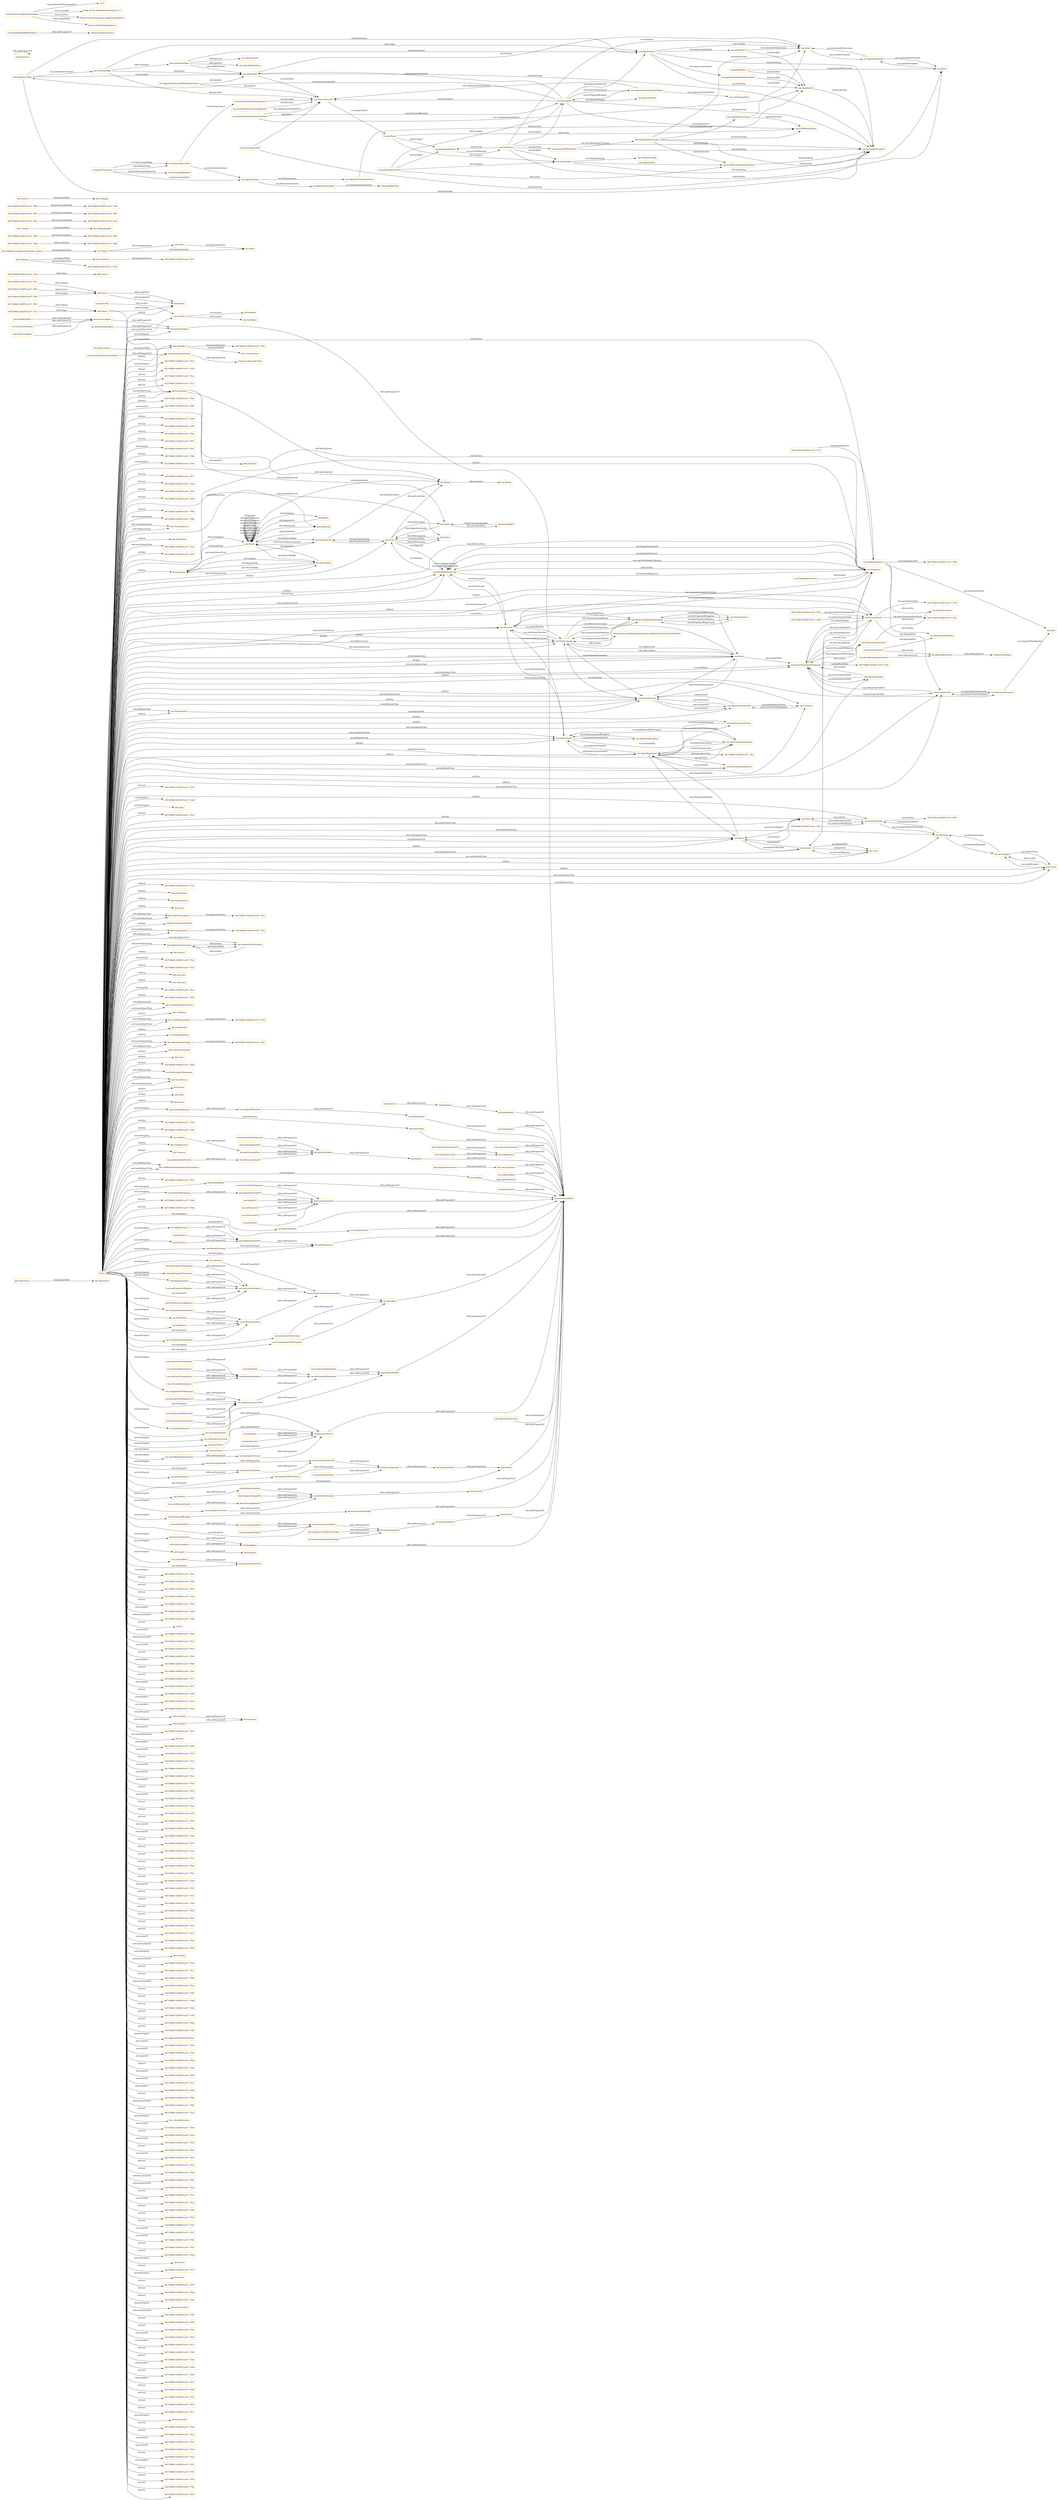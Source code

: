 digraph ar2dtool_diagram { 
rankdir=LR;
size="1501"
node [shape = rectangle, color="orange"]; "bhv:Dominance" "dul:Situation" "odrl:Action" "-4d7549b8:18c8951ec47:-7f80" "bhv:PersonalFocus" "bhv:Hedonism" "-4d7549b8:18c8951ec47:-7fa4" "bhv:Societal" "-4d7549b8:18c8951ec47:-7f47" "vae:NodeImportance" "bhv:Universalism" "-4d7549b8:18c8951ec47:-7f2f" "-4d7549b8:18c8951ec47:-7f42" "vae:Value" "bhv:Stimulation" "odrl:Policy" "bhv:Achievement" "bhv:Value" "dul:Norm" "-4d7549b8:18c8951ec47:-7f30" "-4d7549b8:18c8951ec47:-7fb5" "odrl:Operator" "-4d7549b8:18c8951ec47:-7fd8" "vae:VaeProperty" "bhv:SelfTrascendence" "vae:Outcome" "schema:ConceptualFrame" "vae:VaeEntity" "vae:MultiInputOutcome" "-4d7549b8:18c8951ec47:-7f24" "-4d7549b8:18c8951ec47:-7fcc" "bhv:Conservation" "-4d7549b8:18c8951ec47:-7fe1" "-4d7549b8:18c8951ec47:-7ff3" "vae:AlignmentStatement" "bhv:Dependability" "dul:SocialObject" "bhv:Caring" "odrl:Asset" "bhv:Nature" "-4d7549b8:18c8951ec47:-7fc9" "vae:Generalization" "-4d7549b8:18c8951ec47:-7fea" "vae:Context" "-4d7549b8:18c8951ec47:-7f1b" "vae:ActionOnState" "vae:VaeStatement" "vae:TaxonomyProperty" "bhv:Security" "-4d7549b8:18c8951ec47:-7fe7" "vae:ConceptNode" "dul:Object" "bhv:Tolerance" "vae:System" "http://dbpedia.org/resource/Value_(ethics)" "bhv:Humility" "-4d7549b8:18c8951ec47:-7fdb" "odrl:Party" "vae:Norm" "-4d7549b8:18c8951ec47:-7f3a" "-4d7549b8:18c8951ec47:-7f59" "bhv:GrowthAndAnxietyFree" "-4d7549b8:18c8951ec47:-7fbb" "vae:User" "vae:Sequence" "vae:AgentStatement" "vae:VaeConditionedEntity" "bhv:Tradition" "dul:Event" "dul:Agent" "-4d7549b8:18c8951ec47:-7fc3" "-4d7549b8:18c8951ec47:-7fd5" "vae:ValueTaxonomyStatement" "-4d7549b8:18c8951ec47:-7fc0" "-4d7549b8:18c8951ec47:-7ff9" "-4d7549b8:18c8951ec47:-7fe4" "vae:TaxonomyAlignment" "bhv:SelfEnhancement" "vae:Strategy" "vae:Agent" "bhv:Benevolence" "vae:FinalInputOutcome" "-4d7549b8:18c8951ec47:-7f5a" "-4d7549b8:18c8951ec47:-7fed" "vae:VaeSituation" "bhv:Conformity" "vae:Action" "-4d7549b8:18c8951ec47:-7f1c" "bhv:Resources" "dul:Collection" "vae:AwarenessStatement" "vae:ValueDefinition" "bhv:OpennessToChange" "-4d7549b8:18c8951ec47:-7fb8" "vae:ActingAgent" "odrl:LogicalConstraint" "vae:ValueConcept" "vae:PropertyNode" "vae:ValueProperty" "vae:ValueComparisonStatement" "-4d7549b8:18c8951ec47:-7fde" "vae:VaeStatementEntity" "vae:Criterion" "bhv:Thought" "dul:TimeInterval" "vae:State" "dul:Entity" "bhv:Face" "vae:VaeConditioningEntity" "vae:TaxonomyNode" "-4d7549b8:18c8951ec47:-7fbe" "vae:VaePropertyStatement" "bhv:SocialFocus" "-4d7549b8:18c8951ec47:-7fa1" "odrl:Constraint" "vae:OptimizedProperty" "dul:Theory" "-4d7549b8:18c8951ec47:-7fc6" "dul:Region" "dul:Description" "bhv:Action" "vcvf:Value" "odrl:Rule" "-4d7549b8:18c8951ec47:-7f4e" "bhv:Power" "-4d7549b8:18c8951ec47:-7fcf" "vae:ImportanceRelation" "-4d7549b8:18c8951ec47:-7ffc" "bhv:Personal" "-4d7549b8:18c8951ec47:-7fb2" "-4d7549b8:18c8951ec47:-7ff0" "-4d7549b8:18c8951ec47:-7fd2" "-4d7549b8:18c8951ec47:-7f39" "-4d7549b8:18c8951ec47:-7f4d" "vae:ArgumentStatement" "-4d7549b8:18c8951ec47:-7ff6" "bhv:SelfDirection" "bhv:Concern" "bhv:SelfProtectionAndAnxietyAvoidance" ; /*classes style*/
	"bhv:Action" -> "bhv:Thought" [ label = "owl:disjointWith" ];
	"vae:particularizesNode" -> "schema:subsumedUnder" [ label = "rdfs:subPropertyOf" ];
	"vae:hasConceptNode" -> "vae:hasTaxonomyNode" [ label = "rdfs:subPropertyOf" ];
	"vae:ConceptNode" -> "vae:PropertyNode" [ label = "owl:disjointWith" ];
	"vae:argumentAlign" -> "vae:criterionAlign" [ label = "vae:isBasedOnCriterion" ];
	"vae:argumentAlign" -> "vae:alignPremise" [ label = "vae:hasPremise" ];
	"vae:argumentAlign" -> "vae:alignClaim" [ label = "vae:hasClaim" ];
	"vae:argumentAlign" -> "vae:taxProblemContext" [ label = "dul:hasSetting" ];
	"vae:isTaxonomyNodeOf" -> "dul:isComponentOf" [ label = "rdfs:subPropertyOf" ];
	"vae:previousInputOutcome" -> "dul:directlyFollows" [ label = "rdfs:subPropertyOf" ];
	"vae:proposesStatement" -> "dul:conceptualizes" [ label = "rdfs:subPropertyOf" ];
	"vae:hasTaxonomyNode" -> "dul:hasComponent" [ label = "rdfs:subPropertyOf" ];
	"vae:giniPropertyNode" -> "vae:giniIndexProp" [ label = "vae:hasPropertyTaxonomy" ];
	"dul:isSatisfiedBy" -> "dul:associatedWith" [ label = "rdfs:subPropertyOf" ];
	"vae:nextInputOutcome" -> "dul:directlyPrecedes" [ label = "rdfs:subPropertyOf" ];
	"vae:abidesByValue" -> "dul:associatedWith" [ label = "rdfs:subPropertyOf" ];
	"vae:VaeSituation" -> "vae:VaeStatement" [ label = "owl:disjointWith" ];
	"vae:benvolenceNodeImportance" -> "vae:benevolenceTax" [ label = "dul:describes" ];
	"dul:conceptualizes" -> "dul:associatedWith" [ label = "rdfs:subPropertyOf" ];
	"vae:comparisonHasInferior" -> "vae:interpretationOn" [ label = "rdfs:subPropertyOf" ];
	"vae:hasTrace" -> "dul:isAgentInvolvedIn" [ label = "rdfs:subPropertyOf" ];
	"vae:shapesNorm" -> "dul:associatedWith" [ label = "rdfs:subPropertyOf" ];
	"vae:isInputOf" -> "dul:isConstituentOf" [ label = "rdfs:subPropertyOf" ];
	"dul:involvesAgent" -> "dul:hasParticipant" [ label = "rdfs:subPropertyOf" ];
	"dul:isObservableAt" -> "dul:hasRegion" [ label = "rdfs:subPropertyOf" ];
	"terms:license" -> "terms:license" [ label = "rdfs:subPropertyOf" ];
	"vae:multiInputOutcome2" -> "vae:actOfPayingTaxes" [ label = "vae:hasOutcome" ];
	"vae:multiInputOutcome2" -> "vae:state2" [ label = "vae:hasInput" ];
	"vae:satisfiesNorm" -> "dul:associatedWith" [ label = "rdfs:subPropertyOf" ];
	"bhv:SelfTrascendence" -> "-4d7549b8:18c8951ec47:-7f24" [ label = "owl:equivalentClass" ];
	"dul:isAgentInvolvedIn" -> "dul:isParticipantIn" [ label = "rdfs:subPropertyOf" ];
	"http://dbpedia.org/resource/Value_(ethics)" -> "vcvf:Value" [ label = "owl:equivalentClass" ];
	"vae:describesVaeStatementEntity" -> "dul:describes" [ label = "rdfs:subPropertyOf" ];
	"vae:hasPropertyTaxonomy" -> "vae:expressesProperty" [ label = "rdfs:subPropertyOf" ];
	"dul:Event" -> "dul:Object" [ label = "owl:disjointWith" ];
	"vae:isPremiseOf" -> "dul:isConstituentOf" [ label = "rdfs:subPropertyOf" ];
	"dul:isConstituentOf" -> "dul:associatedWith" [ label = "rdfs:subPropertyOf" ];
	"vae:interpretationOn" -> "vae:describesVaeStatementEntity" [ label = "rdfs:subPropertyOf" ];
	"vae:isTestedInStatement" -> "vae:hasInterpretation" [ label = "rdfs:subPropertyOf" ];
	"dul:Description" -> "dul:Situation" [ label = "owl:disjointWith" ];
	"vae:giniIndex0_3" -> "vae:state1" [ label = "vae:measuredOnOutcome" ];
	"vae:giniIndex0_3" -> "vae:equalityTax" [ label = "dul:describes" ];
	"vae:madeByAgent" -> "dul:involvesAgent" [ label = "rdfs:subPropertyOf" ];
	"dul:isPreconditionOf" -> "dul:directlyPrecedes" [ label = "rdfs:subPropertyOf" ];
	"vae:isOutcomeOf" -> "dul:isConstituentOf" [ label = "rdfs:subPropertyOf" ];
	"vae:isPresentInStatement" -> "dul:isDescribedBy" [ label = "rdfs:subPropertyOf" ];
	"vae:hasInput" -> "dul:hasConstituent" [ label = "rdfs:subPropertyOf" ];
	"bhv:Personal" -> "bhv:Societal" [ label = "owl:disjointWith" ];
	"bhv:Personal" -> "-4d7549b8:18c8951ec47:-7f3a" [ label = "owl:equivalentClass" ];
	"vae:hasUser" -> "vae:hasAgent" [ label = "rdfs:subPropertyOf" ];
	"vae:equalityTax" -> "vae:taxProblemContext" [ label = "dul:hasSetting" ];
	"vae:influencesOutcome" -> "dul:associatedWith" [ label = "rdfs:subPropertyOf" ];
	"dul:hasPart" -> "dul:associatedWith" [ label = "rdfs:subPropertyOf" ];
	"vae:onState" -> "dul:hasPrecondition" [ label = "rdfs:subPropertyOf" ];
	"vae:hasActionOnState" -> "dul:hasComponent" [ label = "rdfs:subPropertyOf" ];
	"vae:AgentStatement" -> "-4d7549b8:18c8951ec47:-7fa1" [ label = "owl:equivalentClass" ];
	"vae:hasPropertyNode" -> "vae:hasTaxonomyNode" [ label = "rdfs:subPropertyOf" ];
	"vae:payMinimumTaxes" -> "vae:problemModeller" [ label = "odrl:assigner" ];
	"vae:payMinimumTaxes" -> "vae:payerAgent" [ label = "odrl:assignee" ];
	"vae:payMinimumTaxes" -> "vae:evaderAgent" [ label = "odrl:assignee" ];
	"vae:payMinimumTaxes" -> "vae:actOfPayingMiniumumTaxes" [ label = "odrl:action" ];
	"vae:equalityNode" -> "vae:giniPropertyNode" [ label = "vae:directlyGeneralizes" ];
	"vae:equalityNode" -> "vae:equalityNodeImportance" [ label = "vae:hasImportance" ];
	"dul:hasPrecondition" -> "dul:directlyFollows" [ label = "rdfs:subPropertyOf" ];
	"vae:hasPropertyOfSuperior" -> "vae:expressesProperty" [ label = "rdfs:subPropertyOf" ];
	"odrl:Asset" -> "odrl:Constraint" [ label = "owl:disjointWith" ];
	"bhv:Conservation" -> "-4d7549b8:18c8951ec47:-7f5a" [ label = "owl:equivalentClass" ];
	"dul:hasRegion" -> "dul:associatedWith" [ label = "rdfs:subPropertyOf" ];
	"vae:isPropertyNodeOf" -> "vae:isTaxonomyNodeOf" [ label = "rdfs:subPropertyOf" ];
	"bhv:Societal" -> "-4d7549b8:18c8951ec47:-7f1c" [ label = "owl:equivalentClass" ];
	"dul:precedes" -> "dul:associatedWith" [ label = "rdfs:subPropertyOf" ];
	"vae:comparisonHasSuperior" -> "vae:interpretationOn" [ label = "rdfs:subPropertyOf" ];
	"vae:hasOutcome" -> "dul:hasConstituent" [ label = "rdfs:subPropertyOf" ];
	"vae:Norm" -> "vae:ValueTaxonomyStatement" [ label = "owl:disjointWith" ];
	"vae:alignPremise" -> "vae:equalityTax" [ label = "vae:withValue" ];
	"vae:alignPremise" -> "vae:state2" [ label = "vae:onEntity" ];
	"vae:alignPremise" -> "vae:giniIndexSatisfiedThreshold0_7" [ label = "vae:expressesProperty" ];
	"vae:alignPremise" -> "vae:giniIndex0_9" [ label = "vae:expressesProperty" ];
	"vae:alignPremise" -> "vae:taxProblemContext" [ label = "dul:hasSetting" ];
	"vae:isProposedByAgent" -> "dul:isConceptualizedBy" [ label = "rdfs:subPropertyOf" ];
	"dul:isComponentOf" -> "dul:isPropertPartOf" [ label = "rdfs:subPropertyOf" ];
	"vae:Value" -> "bhv:Value" [ label = "owl:equivalentClass" ];
	"bhv:Dominance" -> "bhv:Resources" [ label = "owl:disjointWith" ];
	"vae:isEntityOf" -> "vae:isPresentInStatement" [ label = "rdfs:subPropertyOf" ];
	"dul:isConceptualizedBy" -> "dul:associatedWith" [ label = "rdfs:subPropertyOf" ];
	"vae:MultiInputOutcome" -> "vae:Sequence" [ label = "rdfs:seeAlso" ];
	"vae:propertyExpressedAt" -> "vae:isPresentInStatement" [ label = "rdfs:subPropertyOf" ];
	"vae:payerAgent" -> "vae:taxProblemContext" [ label = "dul:hasSetting" ];
	"vae:payerAgent" -> "vae:importanceRelationTaxPayer" [ label = "vae:proposesStatement" ];
	"vae:payerAgent" -> "vae:payerStrategy" [ label = "vae:followsStrategy" ];
	"vae:payerAgent" -> "vae:benevolenceTax" [ label = "vcvf:commitsTo" ];
	"vae:payerAgent" -> "vae:argumentAlign" [ label = "vae:proposesStatement" ];
	"vae:payerAgent" -> "vae:alignClaim" [ label = "vae:proposesStatement" ];
	"vae:payerAgent" -> "vae:actOfPayingTaxes" [ label = "vae:makesAction" ];
	"vae:payerAgent" -> "vae:alignPremise" [ label = "vae:proposesStatement" ];
	"vae:hasState" -> "dul:isAgentInvolvedIn" [ label = "rdfs:subPropertyOf" ];
	"vae:AwarenessStatement" -> "vae:AlignmentStatement" [ label = "rdfs:seeAlso" ];
	"vae:isConceptNodeOf" -> "vae:isTaxonomyNodeOf" [ label = "rdfs:subPropertyOf" ];
	"bhv:Caring" -> "bhv:Dependability" [ label = "owl:disjointWith" ];
	"vae:payTaxes" -> "vae:problemModeller" [ label = "odrl:assigner" ];
	"vae:payTaxes" -> "vae:evaderAgent" [ label = "odrl:assignee" ];
	"vae:payTaxes" -> "vae:actOfPayingTaxes" [ label = "odrl:action" ];
	"vae:hasRootNode" -> "vae:hasConceptNode" [ label = "rdfs:subPropertyOf" ];
	"vae:isAgentOfSystem" -> "dul:isMemberOf" [ label = "rdfs:subPropertyOf" ];
	"dul:hasProperPart" -> "dul:hasPart" [ label = "rdfs:subPropertyOf" ];
	"vae:aggregationSum" -> "vae:state2" [ label = "vae:measuredOnOutcome" ];
	"vae:aggregationSum" -> "vae:state1" [ label = "vae:measuredOnOutcome" ];
	"vae:ValueConcept" -> "http://www.ontologydesignpatterns.org/ont/values/valuecore#Value" [ label = "rdfs:seeAlso" ];
	"vae:state1" -> "vae:aggregationSum" [ label = "vae:satisfiesProperty" ];
	"vae:isInputOutcomeOf" -> "dul:isConstituentOf" [ label = "rdfs:subPropertyOf" ];
	"vae:payerTaxonomy" -> "vae:taxonomAlignment" [ label = "vae:hasTaxonomyAlignment" ];
	"vae:payerTaxonomy" -> "vae:benevolenceNode" [ label = "vae:hasRootNode" ];
	"vae:payerTaxonomy" -> "vae:equalityNode" [ label = "vae:hasConceptNode" ];
	"vae:payerTaxonomy" -> "vae:benevolenceNode" [ label = "vae:hasConceptNode" ];
	"vae:isTaxonomyPropertyOf" -> "vae:propertyExpressedAt" [ label = "rdfs:subPropertyOf" ];
	"vae:giniIndex0_9" -> "vae:state2" [ label = "vae:measuredOnOutcome" ];
	"vae:giniIndex0_9" -> "vae:equalityTax" [ label = "dul:describes" ];
	"vae:directlyParticularizesNode" -> "vae:particularizesNode" [ label = "rdfs:subPropertyOf" ];
	"vae:isRootNodeOf" -> "vae:isConceptNodeOf" [ label = "rdfs:subPropertyOf" ];
	"vae:problemModeller" -> "vae:taxSystem" [ label = "vae:isUserOfSystem" ];
	"dul:hasSetting" -> "dul:associatedWith" [ label = "rdfs:subPropertyOf" ];
	"dul:hasMember" -> "dul:associatedWith" [ label = "rdfs:subPropertyOf" ];
	"vae:expressesProperty" -> "vae:describesVaeStatementEntity" [ label = "rdfs:subPropertyOf" ];
	"vae:taxSystem" -> "vae:problemModeller" [ label = "vae:hasUser" ];
	"vae:taxSystem" -> "vae:sequenceOfOutcomes" [ label = "vae:hasTrace" ];
	"vae:taxSystem" -> "vae:state2" [ label = "vae:hasState" ];
	"vae:taxSystem" -> "vae:state1" [ label = "vae:hasState" ];
	"vae:taxSystem" -> "vae:payerAgent" [ label = "vae:hasAgent" ];
	"vae:taxSystem" -> "vae:evaderAgent" [ label = "vae:hasAgent" ];
	"vae:taxSystem" -> "vae:taxProblemContext" [ label = "dul:hasSetting" ];
	"vae:hasAgent" -> "dul:hasMember" [ label = "rdfs:subPropertyOf" ];
	"vae:isFollowedByAgent" -> "dul:hasParticipant" [ label = "rdfs:subPropertyOf" ];
	"vae:criterionAlign" -> "vae:alignPremise" [ label = "odrl:target" ];
	"vae:criterionAlign" -> "vae:constraintAlign" [ label = "odrl:constraint" ];
	"vae:criterionAlign" -> "vae:alignClaim" [ label = "odrl:action" ];
	"vae:criterionAlign" -> "vae:benevolenceTax" [ label = "dul:describes" ];
	"vae:hasRelationWithProperty" -> "schema:hasPerspective" [ label = "rdfs:subPropertyOf" ];
	"vae:measuredOnOutcome" -> "dul:describes" [ label = "rdfs:subPropertyOf" ];
	"vae:isImportanceOf" -> "vae:propertyExpressedAt" [ label = "rdfs:subPropertyOf" ];
	"dul:isSettingFor" -> "dul:associatedWith" [ label = "rdfs:subPropertyOf" ];
	"vae:perform" -> "dul:hasPostcondition" [ label = "rdfs:subPropertyOf" ];
	"vcvf:Value" -> "bhv:Value" [ label = "owl:equivalentClass" ];
	"vcvf:Value" -> "vae:Value" [ label = "owl:equivalentClass" ];
	"dul:isPartOf" -> "dul:associatedWith" [ label = "rdfs:subPropertyOf" ];
	"vae:isTraceOfSystem" -> "dul:involvesAgent" [ label = "rdfs:subPropertyOf" ];
	"dul:isParticipantIn" -> "dul:associatedWith" [ label = "rdfs:subPropertyOf" ];
	"vae:directlyGeneralizesNode" -> "vae:generalizesNode" [ label = "rdfs:subPropertyOf" ];
	"dul:hasTimeInterval" -> "dul:hasRegion" [ label = "rdfs:subPropertyOf" ];
	"vae:importanceRelationTaxPayer" -> "vae:payerAgent" [ label = "vae:isProposedByAgent" ];
	"vae:importanceRelationTaxPayer" -> "vae:benevolenceTax" [ label = "vae:comparisonHasSuperior" ];
	"vae:importanceRelationTaxPayer" -> "vae:achievementTax" [ label = "vae:comparisonHasInferior" ];
	"vae:conditionsActionIn" -> "dul:isPreconditionOf" [ label = "rdfs:subPropertyOf" ];
	"vae:superiorInComparison" -> "vae:hasInterpretation" [ label = "rdfs:subPropertyOf" ];
	"vae:System" -> "vae:User" [ label = "owl:disjointWith" ];
	"dul:satisfies" -> "dul:associatedWith" [ label = "rdfs:subPropertyOf" ];
	"vae:TaxonomyNode" -> "vae:ValueTaxonomyStatement" [ label = "rdfs:seeAlso" ];
	"vae:ValueTaxonomyStatement" -> "vae:TaxonomyAlignment" [ label = "rdfs:seeAlso" ];
	"vae:followsStrategy" -> "dul:isParticipantIn" [ label = "rdfs:subPropertyOf" ];
	"vae:hasPropertyOfInferior" -> "vae:expressesProperty" [ label = "rdfs:subPropertyOf" ];
	"vae:composedBySequence" -> "dul:hasComponent" [ label = "rdfs:subPropertyOf" ];
	"vae:isActionOnStateOfStrategy" -> "dul:isComponentOf" [ label = "rdfs:subPropertyOf" ];
	"https://w3id.org/def/vaeontology" -> "vae:" [ label = "vann:preferredNamespaceUri" ];
	"https://w3id.org/def/vaeontology" -> "https://w3id.org/def/vaeontology/1.0.1" [ label = "owl:versionIRI" ];
	"https://w3id.org/def/vaeontology" -> "https://creativecommons.org/licenses/by/4.0/" [ label = "terms:license" ];
	"https://w3id.org/def/vaeontology" -> "https://chowlk.linkeddata.es" [ label = "mod:createdWith" ];
	"vae:benevolenceTax" -> "vae:payTaxes" [ label = "vae:shapesNorm" ];
	"dul:hasComponent" -> "dul:hasProperPart" [ label = "rdfs:subPropertyOf" ];
	"vae:startsWithInputOutcome" -> "vae:hasInputOutcome" [ label = "rdfs:subPropertyOf" ];
	"dul:hasParticipant" -> "dul:associatedWith" [ label = "rdfs:subPropertyOf" ];
	"vae:isOptimizationOfProperty" -> "dul:describes" [ label = "rdfs:subPropertyOf" ];
	"vae:propertyOptimizedAt" -> "dul:isDescribedBy" [ label = "rdfs:subPropertyOf" ];
	"bhv:Humility" -> "bhv:Universalism" [ label = "owl:disjointWith" ];
	"bhv:Humility" -> "-4d7549b8:18c8951ec47:-7f4e" [ label = "owl:equivalentClass" ];
	"vae:FinalInputOutcome" -> "vae:Sequence" [ label = "rdfs:seeAlso" ];
	"odrl:target" -> "odrl:relation" [ label = "rdfs:subPropertyOf" ];
	"vae:benevolenceDef" -> "vae:benevolenceTax" [ label = "dul:defines" ];
	"vae:benevolenceDef" -> "vae:taxProblemContext" [ label = "dul:hasSetting" ];
	"bhv:SelfEnhancement" -> "-4d7549b8:18c8951ec47:-7f30" [ label = "owl:equivalentClass" ];
	"dul:directlyPrecedes" -> "dul:precedes" [ label = "rdfs:subPropertyOf" ];
	"vae:makesAction" -> "dul:isAgentInvolvedIn" [ label = "rdfs:subPropertyOf" ];
	"vae:constrainsOutcome" -> "dul:associatedWith" [ label = "rdfs:subPropertyOf" ];
	"vae:withValue" -> "vae:interpretationOn" [ label = "rdfs:subPropertyOf" ];
	"vae:constraintAlign" -> "vae:alignClaim" [ label = "odrl:rightOperand" ];
	"vae:constraintAlign" -> "vae:sameContext" [ label = "odrl:operator" ];
	"vae:constraintAlign" -> "vae:logicalImplication" [ label = "odrl:operator" ];
	"vae:constraintAlign" -> "vae:alignPremise" [ label = "odrl:leftOperand" ];
	"dul:isRegionFor" -> "dul:associatedWith" [ label = "rdfs:subPropertyOf" ];
	"dul:describes" -> "dul:associatedWith" [ label = "rdfs:subPropertyOf" ];
	"vae:satisfiesProperty" -> "dul:isDescribedBy" [ label = "rdfs:subPropertyOf" ];
	"vae:isAlignmentOfTaxonomy" -> "vae:propertyExpressedAt" [ label = "rdfs:subPropertyOf" ];
	"vae:TaxonomyAlignment" -> "vae:ValueTaxonomy" [ label = "rdfs:seeAlso" ];
	"vae:generalizationRelationTaxPayer" -> "vae:payerAgent" [ label = "vae:isProposedByAgent" ];
	"vae:generalizationRelationTaxPayer" -> "vae:benevolenceTax" [ label = "vae:comparisonHasSuperior" ];
	"vae:generalizationRelationTaxPayer" -> "vae:equalityTax" [ label = "vae:comparisonHasInferior" ];
	"vae:hasImportance" -> "vae:expressesProperty" [ label = "rdfs:subPropertyOf" ];
	"vae:alignClaim" -> "vae:benevolenceTax" [ label = "vae:withValue" ];
	"vae:alignClaim" -> "vae:state2" [ label = "vae:onEntity" ];
	"vae:alignClaim" -> "vae:taxProblemContext" [ label = "dul:hasSetting" ];
	"dul:isDescribedBy" -> "dul:associatedWith" [ label = "rdfs:subPropertyOf" ];
	"vae:actOfPayingMiniumumTaxes" -> "vae:taxProblemContext" [ label = "dul:hasSetting" ];
	"vae:relationWith" -> "schema:perspectiveOn" [ label = "rdfs:subPropertyOf" ];
	"vae:NodeImportance" -> "vae:ValueTaxonomy" [ label = "rdfs:seeAlso" ];
	"vae:NodeImportance" -> "vae:ImportanceRelation" [ label = "rdfs:seeAlso" ];
	"dul:isSubordinatedTo" -> "dul:directlyFollows" [ label = "rdfs:subPropertyOf" ];
	"vae:multiInputOutcome1" -> "vae:multiInputOutcome2" [ label = "vae:nextInputOutcome" ];
	"vae:multiInputOutcome1" -> "vae:state2" [ label = "vae:hasOutcome" ];
	"vae:multiInputOutcome1" -> "vae:actOfPayingTaxes" [ label = "vae:hasOutcome" ];
	"vae:multiInputOutcome1" -> "vae:actOfPayingMiniumumTaxes" [ label = "vae:hasOutcome" ];
	"vae:multiInputOutcome1" -> "vae:state1" [ label = "vae:hasInput" ];
	"vae:Action" -> "vae:ActingAgent" [ label = "rdfs:seeAlso" ];
	"vae:isValuedInStatement" -> "vae:hasInterpretation" [ label = "rdfs:subPropertyOf" ];
	"vae:sequenceOfOutcomes" -> "vae:multiInputOutcome1" [ label = "vae:startsWithInputOutcome" ];
	"vae:sequenceOfOutcomes" -> "vae:taxProblemContext" [ label = "dul:hasSetting" ];
	"vae:inferiorInComparison" -> "vae:hasInterpretation" [ label = "rdfs:subPropertyOf" ];
	"vae:VaeEntity" -> "vae:Context" [ label = "rdfs:seeAlso" ];
	"vae:withNorm" -> "vae:interpretationOn" [ label = "rdfs:subPropertyOf" ];
	"vae:isClaimOf" -> "dul:isConstituentOf" [ label = "rdfs:subPropertyOf" ];
	"vae:hasInputOutcome" -> "dul:hasConstituent" [ label = "rdfs:subPropertyOf" ];
	"vae:alignmentSituationWithbenevolence" -> "vae:benevolenceTax" [ label = "dul:satisfies" ];
	"vae:alignmentSituationWithbenevolence" -> "vae:alignClaim" [ label = "dul:satisfies" ];
	"vae:isPropertyOfSuperiorOf" -> "vae:propertyExpressedAt" [ label = "rdfs:subPropertyOf" ];
	"vae:evaderAgent" -> "vae:actOfPayingMiniumumTaxes" [ label = "vae:makesAction" ];
	"vae:evaderAgent" -> "vae:evaderStrategy" [ label = "vae:followsStrategy" ];
	"vae:evaderAgent" -> "vae:taxProblemContext" [ label = "dul:hasSetting" ];
	"vae:isStateOfAgent" -> "dul:involvesAgent" [ label = "rdfs:subPropertyOf" ];
	"dul:isPropertPartOf" -> "dul:isPartOf" [ label = "rdfs:subPropertyOf" ];
	"vae:Generalization" -> "vae:generalizesNode" [ label = "rdfs:seeAlso" ];
	"vae:Generalization" -> "vae:ImportanceRelation" [ label = "owl:disjointWith" ];
	"vae:Context" -> "vae:VaeObject" [ label = "rdfs:seeAlso" ];
	"NULL" -> "-4d7549b8:18c8951ec47:-7f01" [ label = "owl:members" ];
	"NULL" -> "-4d7549b8:18c8951ec47:-7fdf" [ label = "rdf:rest" ];
	"NULL" -> "dul:Collection" [ label = "owl:allValuesFrom" ];
	"NULL" -> "-4d7549b8:18c8951ec47:-7f05" [ label = "rdf:rest" ];
	"NULL" -> "-4d7549b8:18c8951ec47:-7efe" [ label = "rdf:rest" ];
	"NULL" -> "vae:hasConceptNode" [ label = "owl:onProperty" ];
	"NULL" -> "bhv:PersonalFocus" [ label = "owl:someValuesFrom" ];
	"NULL" -> "bhv:Hedonism" [ label = "rdf:first" ];
	"NULL" -> "-4d7549b8:18c8951ec47:-7f26" [ label = "rdf:rest" ];
	"NULL" -> "bhv:Conservation" [ label = "owl:allValuesFrom" ];
	"NULL" -> "-4d7549b8:18c8951ec47:-7ee8" [ label = "owl:members" ];
	"NULL" -> "-4d7549b8:18c8951ec47:-7f40" [ label = "owl:intersectionOf" ];
	"NULL" -> "rdf:nil" [ label = "rdf:rest" ];
	"NULL" -> "-4d7549b8:18c8951ec47:-7f8d" [ label = "owl:unionOf" ];
	"NULL" -> "-4d7549b8:18c8951ec47:-7f22" [ label = "owl:intersectionOf" ];
	"NULL" -> "-4d7549b8:18c8951ec47:-7fc8" [ label = "owl:unionOf" ];
	"NULL" -> "vae:VaeConditioningEntity" [ label = "owl:someValuesFrom" ];
	"NULL" -> "-4d7549b8:18c8951ec47:-7fb0" [ label = "rdf:rest" ];
	"NULL" -> "-4d7549b8:18c8951ec47:-7f0d" [ label = "owl:members" ];
	"NULL" -> "vae:isBasedOnCriterion" [ label = "owl:onProperty" ];
	"NULL" -> "-4d7549b8:18c8951ec47:-7eef" [ label = "rdf:rest" ];
	"NULL" -> "vae:isTaxonomyNodeOf" [ label = "owl:onProperty" ];
	"NULL" -> "vae:interpretationOn" [ label = "owl:onProperty" ];
	"NULL" -> "vae:ConceptNode" [ label = "rdf:first" ];
	"NULL" -> "vae:PropertyNode" [ label = "rdf:first" ];
	"NULL" -> "-4d7549b8:18c8951ec47:-7f17" [ label = "rdf:rest" ];
	"NULL" -> "-4d7549b8:18c8951ec47:-7fd7" [ label = "owl:unionOf" ];
	"NULL" -> "-4d7549b8:18c8951ec47:-7ef0" [ label = "rdf:rest" ];
	"NULL" -> "-4d7549b8:18c8951ec47:-7eec" [ label = "owl:members" ];
	"NULL" -> "-4d7549b8:18c8951ec47:-7eda" [ label = "owl:members" ];
	"NULL" -> "odrl:assignee" [ label = "owl:onProperty" ];
	"NULL" -> "vae:ConceptNode" [ label = "owl:someValuesFrom" ];
	"NULL" -> "vae:expressesProperty" [ label = "owl:onProperty" ];
	"NULL" -> "vae:VaeSituation" [ label = "owl:allValuesFrom" ];
	"NULL" -> "dul:hasSetting" [ label = "owl:onProperty" ];
	"NULL" -> "-4d7549b8:18c8951ec47:-7fd1" [ label = "owl:unionOf" ];
	"NULL" -> "bhv:SelfTrascendence" [ label = "owl:someValuesFrom" ];
	"NULL" -> "owl:real" [ label = "owl:someValuesFrom" ];
	"NULL" -> "-4d7549b8:18c8951ec47:-7ed6" [ label = "owl:members" ];
	"NULL" -> "odrl:LogicalConstraint" [ label = "rdf:first" ];
	"NULL" -> "-4d7549b8:18c8951ec47:-7f7f" [ label = "owl:unionOf" ];
	"NULL" -> "-4d7549b8:18c8951ec47:-7ee1" [ label = "rdf:rest" ];
	"NULL" -> "vae:onEntity" [ label = "owl:onProperty" ];
	"NULL" -> "vae:VaeConditioningEntity" [ label = "owl:allValuesFrom" ];
	"NULL" -> "-4d7549b8:18c8951ec47:-7f2c" [ label = "owl:unionOf" ];
	"NULL" -> "vae:TaxonomyNode" [ label = "rdf:first" ];
	"NULL" -> "vae:abidesByValue" [ label = "owl:onProperty" ];
	"NULL" -> "vae:comparisonHasInferior" [ label = "owl:onProperty" ];
	"NULL" -> "-4d7549b8:18c8951ec47:-7fce" [ label = "owl:unionOf" ];
	"NULL" -> "vae:isUserOfSystem" [ label = "owl:onProperty" ];
	"NULL" -> "-4d7549b8:18c8951ec47:-7fba" [ label = "owl:unionOf" ];
	"NULL" -> "-4d7549b8:18c8951ec47:-7fb3" [ label = "rdf:rest" ];
	"NULL" -> "vae:ActionOnState" [ label = "rdf:first" ];
	"NULL" -> "vae:VaeStatement" [ label = "owl:someValuesFrom" ];
	"NULL" -> "-4d7549b8:18c8951ec47:-7f47" [ label = "rdf:first" ];
	"NULL" -> "vae:Criterion" [ label = "owl:allValuesFrom" ];
	"NULL" -> "odrl:Constraint" [ label = "owl:allValuesFrom" ];
	"NULL" -> "-4d7549b8:18c8951ec47:-7ff5" [ label = "owl:unionOf" ];
	"NULL" -> "vae:VaeProperty" [ label = "owl:allValuesFrom" ];
	"NULL" -> "bhv:GrowthAndAnxietyFree" [ label = "owl:someValuesFrom" ];
	"NULL" -> "vae:withValue" [ label = "owl:onProperty" ];
	"NULL" -> "vae:Strategy" [ label = "owl:someValuesFrom" ];
	"NULL" -> "vae:ConceptNode" [ label = "owl:onClass" ];
	"NULL" -> "-4d7549b8:18c8951ec47:-7f2a" [ label = "rdf:rest" ];
	"NULL" -> "-4d7549b8:18c8951ec47:-7ef3" [ label = "rdf:rest" ];
	"NULL" -> "vae:Action" [ label = "rdf:first" ];
	"NULL" -> "-4d7549b8:18c8951ec47:-7f00" [ label = "rdf:rest" ];
	"NULL" -> "vae:MultiInputOutcome" [ label = "owl:someValuesFrom" ];
	"NULL" -> "-4d7549b8:18c8951ec47:-7ffb" [ label = "owl:unionOf" ];
	"NULL" -> "dul:hasPart" [ label = "owl:onProperty" ];
	"NULL" -> "-4d7549b8:18c8951ec47:-7f4a" [ label = "owl:unionOf" ];
	"NULL" -> "-4d7549b8:18c8951ec47:-7f7e" [ label = "rdf:rest" ];
	"NULL" -> "vae:AwarenessStatement" [ label = "owl:someValuesFrom" ];
	"NULL" -> "vae:startsWithInputOutcome" [ label = "owl:onProperty" ];
	"NULL" -> "-4d7549b8:18c8951ec47:-7eea" [ label = "rdf:rest" ];
	"NULL" -> "-4d7549b8:18c8951ec47:-7f3c" [ label = "rdf:rest" ];
	"NULL" -> "-4d7549b8:18c8951ec47:-7fb6" [ label = "rdf:rest" ];
	"NULL" -> "-4d7549b8:18c8951ec47:-7f0c" [ label = "rdf:rest" ];
	"NULL" -> "-4d7549b8:18c8951ec47:-7ed5" [ label = "rdf:rest" ];
	"NULL" -> "-4d7549b8:18c8951ec47:-7ff2" [ label = "owl:unionOf" ];
	"NULL" -> "vae:Agent" [ label = "owl:someValuesFrom" ];
	"NULL" -> "vae:isStartOfSequence" [ label = "owl:onProperty" ];
	"NULL" -> "bhv:Tradition" [ label = "rdf:first" ];
	"NULL" -> "vae:nextInputOutcome" [ label = "owl:onProperty" ];
	"NULL" -> "-4d7549b8:18c8951ec47:-7f33" [ label = "rdf:rest" ];
	"NULL" -> "vae:Sequence" [ label = "owl:onClass" ];
	"NULL" -> "-4d7549b8:18c8951ec47:-7ef6" [ label = "rdf:rest" ];
	"NULL" -> "vae:hasRootNode" [ label = "owl:onProperty" ];
	"NULL" -> "vae:VaeConditionedEntity" [ label = "owl:someValuesFrom" ];
	"NULL" -> "-4d7549b8:18c8951ec47:-7f03" [ label = "rdf:rest" ];
	"NULL" -> "-4d7549b8:18c8951ec47:-7f54" [ label = "rdf:rest" ];
	"NULL" -> "bhv:SelfEnhancement" [ label = "owl:someValuesFrom" ];
	"NULL" -> "bhv:GrowthAndAnxietyFree" [ label = "owl:allValuesFrom" ];
	"NULL" -> "vae:Outcome" [ label = "owl:someValuesFrom" ];
	"NULL" -> "bhv:SelfDirection" [ label = "rdf:first" ];
	"NULL" -> "vae:TaxonomyProperty" [ label = "owl:someValuesFrom" ];
	"NULL" -> "dul:Theory" [ label = "rdf:first" ];
	"NULL" -> "dul:Event" [ label = "rdf:first" ];
	"NULL" -> "-4d7549b8:18c8951ec47:-7f1e" [ label = "rdf:rest" ];
	"NULL" -> "-4d7549b8:18c8951ec47:-7ee7" [ label = "rdf:rest" ];
	"NULL" -> "-4d7549b8:18c8951ec47:-7fda" [ label = "owl:unionOf" ];
	"NULL" -> "vae:NodeImportance" [ label = "owl:onClass" ];
	"NULL" -> "vae:ArgumentStatement" [ label = "rdf:first" ];
	"NULL" -> "-4d7549b8:18c8951ec47:-7f38" [ label = "owl:intersectionOf" ];
	"NULL" -> "bhv:attitude" [ label = "owl:onProperty" ];
	"NULL" -> "-4d7549b8:18c8951ec47:-7f58" [ label = "owl:intersectionOf" ];
	"NULL" -> "vae:Norm" [ label = "rdf:first" ];
	"NULL" -> "schema:perspectiveOn" [ label = "owl:onProperty" ];
	"NULL" -> "-4d7549b8:18c8951ec47:-7f39" [ label = "rdf:first" ];
	"NULL" -> "-4d7549b8:18c8951ec47:-7f15" [ label = "rdf:rest" ];
	"NULL" -> "-4d7549b8:18c8951ec47:-7fb9" [ label = "rdf:rest" ];
	"NULL" -> "-4d7549b8:18c8951ec47:-7f1a" [ label = "owl:intersectionOf" ];
	"NULL" -> "-4d7549b8:18c8951ec47:-7f0f" [ label = "rdf:rest" ];
	"NULL" -> "-4d7549b8:18c8951ec47:-7ed8" [ label = "rdf:rest" ];
	"NULL" -> "vae:VaeProperty" [ label = "rdf:first" ];
	"NULL" -> "-4d7549b8:18c8951ec47:-7ede" [ label = "rdf:rest" ];
	"NULL" -> "-4d7549b8:18c8951ec47:-7ef9" [ label = "rdf:rest" ];
	"NULL" -> "-4d7549b8:18c8951ec47:-7f06" [ label = "rdf:rest" ];
	"NULL" -> "-4d7549b8:18c8951ec47:-7eff" [ label = "rdf:rest" ];
	"NULL" -> "vae:isImportanceOf" [ label = "owl:onProperty" ];
	"NULL" -> "bhv:opposingValueMotivation" [ label = "owl:onProperty" ];
	"NULL" -> "bhv:Humility" [ label = "rdf:first" ];
	"NULL" -> "-4d7549b8:18c8951ec47:-7fdd" [ label = "owl:unionOf" ];
	"NULL" -> "dul:isSatisfiedBy" [ label = "owl:onProperty" ];
	"NULL" -> "-4d7549b8:18c8951ec47:-7fef" [ label = "owl:unionOf" ];
	"NULL" -> "-4d7549b8:18c8951ec47:-7fe6" [ label = "owl:unionOf" ];
	"NULL" -> "-4d7549b8:18c8951ec47:-7f48" [ label = "rdf:rest" ];
	"NULL" -> "vae:hasImportance" [ label = "owl:onProperty" ];
	"NULL" -> "-4d7549b8:18c8951ec47:-7f99" [ label = "owl:unionOf" ];
	"NULL" -> "-4d7549b8:18c8951ec47:-7fc5" [ label = "owl:unionOf" ];
	"NULL" -> "-4d7549b8:18c8951ec47:-7f08" [ label = "owl:members" ];
	"NULL" -> "vae:satisfiesProperty" [ label = "owl:onProperty" ];
	"NULL" -> "-4d7549b8:18c8951ec47:-7f8b" [ label = "rdf:rest" ];
	"NULL" -> "bhv:OpennessToChange" [ label = "owl:allValuesFrom" ];
	"NULL" -> "-4d7549b8:18c8951ec47:-7fbf" [ label = "owl:intersectionOf" ];
	"NULL" -> "vae:VaeStatement" [ label = "rdf:first" ];
	"NULL" -> "vae:VaeSituation" [ label = "rdf:first" ];
	"NULL" -> "-4d7549b8:18c8951ec47:-7fa2" [ label = "rdf:rest" ];
	"NULL" -> "bhv:valueMotivation" [ label = "owl:onProperty" ];
	"NULL" -> "vae:satisfiesNorm" [ label = "owl:onProperty" ];
	"NULL" -> "vae:relationWith" [ label = "owl:onProperty" ];
	"NULL" -> "-4d7549b8:18c8951ec47:-7fd4" [ label = "owl:unionOf" ];
	"NULL" -> "bhv:Stimulation" [ label = "rdf:first" ];
	"NULL" -> "-4d7549b8:18c8951ec47:-7ee2" [ label = "rdf:rest" ];
	"NULL" -> "odrl:Constraint" [ label = "rdf:first" ];
	"NULL" -> "odrl:target" [ label = "owl:onProperty" ];
	"NULL" -> "-4d7549b8:18c8951ec47:-7fe9" [ label = "owl:unionOf" ];
	"NULL" -> "-4d7549b8:18c8951ec47:-7f9d" [ label = "rdf:rest" ];
	"NULL" -> "-4d7549b8:18c8951ec47:-7fe3" [ label = "owl:unionOf" ];
	"NULL" -> "-4d7549b8:18c8951ec47:-7f10" [ label = "rdf:rest" ];
	"NULL" -> "vae:makesAction" [ label = "owl:onProperty" ];
	"NULL" -> "-4d7549b8:18c8951ec47:-7f0a" [ label = "rdf:rest" ];
	"NULL" -> "dul:Object" [ label = "owl:someValuesFrom" ];
	"NULL" -> "vae:onState" [ label = "owl:onProperty" ];
	"NULL" -> "dul:isParticipantIn" [ label = "owl:onProperty" ];
	"NULL" -> "vae:VaeProperty" [ label = "owl:someValuesFrom" ];
	"NULL" -> "bhv:SelfProtectionAndAnxietyAvoidance" [ label = "owl:someValuesFrom" ];
	"NULL" -> "vae:Agent" [ label = "owl:allValuesFrom" ];
	"NULL" -> "-4d7549b8:18c8951ec47:-7f4c" [ label = "owl:intersectionOf" ];
	"NULL" -> "-4d7549b8:18c8951ec47:-7f2e" [ label = "owl:intersectionOf" ];
	"NULL" -> "-4d7549b8:18c8951ec47:-7f31" [ label = "rdf:rest" ];
	"NULL" -> "-4d7549b8:18c8951ec47:-7fa3" [ label = "owl:unionOf" ];
	"NULL" -> "-4d7549b8:18c8951ec47:-7ef4" [ label = "rdf:rest" ];
	"NULL" -> "-4d7549b8:18c8951ec47:-7f52" [ label = "rdf:rest" ];
	"NULL" -> "-4d7549b8:18c8951ec47:-7efa" [ label = "rdf:rest" ];
	"NULL" -> "-4d7549b8:18c8951ec47:-7fb7" [ label = "owl:unionOf" ];
	"NULL" -> "vae:PropertyNode" [ label = "owl:someValuesFrom" ];
	"NULL" -> "dul:Situation" [ label = "rdf:first" ];
	"NULL" -> "bhv:SelfEnhancement" [ label = "owl:allValuesFrom" ];
	"NULL" -> "vae:hasPropertyNode" [ label = "owl:onProperty" ];
	"NULL" -> "dul:Description" [ label = "owl:someValuesFrom" ];
	"NULL" -> "dul:hasTimeInterval" [ label = "owl:onProperty" ];
	"NULL" -> "bhv:Conservation" [ label = "owl:someValuesFrom" ];
	"NULL" -> "-4d7549b8:18c8951ec47:-7f56" [ label = "owl:unionOf" ];
	"NULL" -> "bhv:PersonalFocus" [ label = "owl:allValuesFrom" ];
	"NULL" -> "-4d7549b8:18c8951ec47:-7f43" [ label = "rdf:rest" ];
	"NULL" -> "schema:ConceptualFrame" [ label = "rdf:first" ];
	"NULL" -> "vae:Strategy" [ label = "rdf:first" ];
	"NULL" -> "-4d7549b8:18c8951ec47:-7eeb" [ label = "rdf:rest" ];
	"NULL" -> "vae:Outcome" [ label = "rdf:first" ];
	"NULL" -> "odrl:action" [ label = "owl:onProperty" ];
	"NULL" -> "vae:isProposedByAgent" [ label = "owl:onProperty" ];
	"NULL" -> "-4d7549b8:18c8951ec47:-7f13" [ label = "rdf:rest" ];
	"NULL" -> "bhv:focus" [ label = "owl:onProperty" ];
	"NULL" -> "-4d7549b8:18c8951ec47:-7fbe" [ label = "rdf:first" ];
	"NULL" -> "-4d7549b8:18c8951ec47:-7fa4" [ label = "owl:someValuesFrom" ];
	"NULL" -> "-4d7549b8:18c8951ec47:-7f97" [ label = "rdf:rest" ];
	"NULL" -> "vae:isAlignmentOfTaxonomy" [ label = "owl:onProperty" ];
	"NULL" -> "-4d7549b8:18c8951ec47:-7fbd" [ label = "rdf:rest" ];
	"NULL" -> "-4d7549b8:18c8951ec47:-7edc" [ label = "rdf:rest" ];
	"NULL" -> "dul:executesTask" [ label = "owl:onProperty" ];
	"NULL" -> "-4d7549b8:18c8951ec47:-7f9f" [ label = "owl:intersectionOf" ];
	"NULL" -> "vae:MultiInputOutcome" [ label = "rdf:first" ];
	"NULL" -> "-4d7549b8:18c8951ec47:-7f04" [ label = "rdf:rest" ];
	"NULL" -> "-4d7549b8:18c8951ec47:-7efd" [ label = "rdf:rest" ];
	"NULL" -> "-4d7549b8:18c8951ec47:-7fb4" [ label = "owl:unionOf" ];
	"NULL" -> "vae:ValueTaxonomyStatement" [ label = "owl:someValuesFrom" ];
	"NULL" -> "bhv:SelfProtectionAndAnxietyAvoidance" [ label = "owl:allValuesFrom" ];
	"NULL" -> "vae:ValueDefinition" [ label = "rdf:first" ];
	"NULL" -> "-4d7549b8:18c8951ec47:-7f11" [ label = "owl:members" ];
	"NULL" -> "bhv:Security" [ label = "rdf:first" ];
	"NULL" -> "vae:AgentStatement" [ label = "rdf:first" ];
	"NULL" -> "vae:propertyExpressedAt" [ label = "owl:onProperty" ];
	"NULL" -> "vae:AlignmentStatement" [ label = "owl:someValuesFrom" ];
	"NULL" -> "-4d7549b8:18c8951ec47:-7f59" [ label = "rdf:first" ];
	"NULL" -> "-4d7549b8:18c8951ec47:-7f46" [ label = "rdf:rest" ];
	"NULL" -> "-4d7549b8:18c8951ec47:-7eee" [ label = "rdf:rest" ];
	"NULL" -> "bhv:OpennessToChange" [ label = "owl:someValuesFrom" ];
	"NULL" -> "-4d7549b8:18c8951ec47:-7efb" [ label = "owl:members" ];
	"NULL" -> "dul:hasParticipant" [ label = "owl:onProperty" ];
	"NULL" -> "odrl:assigner" [ label = "owl:onProperty" ];
	"NULL" -> "vae:Action" [ label = "owl:someValuesFrom" ];
	"NULL" -> "bhv:SocialFocus" [ label = "owl:someValuesFrom" ];
	"NULL" -> "vae:Norm" [ label = "owl:someValuesFrom" ];
	"NULL" -> "dul:TimeInterval" [ label = "owl:someValuesFrom" ];
	"NULL" -> "-4d7549b8:18c8951ec47:-7fd0" [ label = "rdf:rest" ];
	"NULL" -> "-4d7549b8:18c8951ec47:-7ef7" [ label = "owl:members" ];
	"NULL" -> "-4d7549b8:18c8951ec47:-7ed9" [ label = "rdf:rest" ];
	"NULL" -> "vae:ValueComparisonStatement" [ label = "rdf:first" ];
	"NULL" -> "dul:satisfies" [ label = "owl:onProperty" ];
	"NULL" -> "vae:VaePropertyStatement" [ label = "owl:allValuesFrom" ];
	"NULL" -> "odrl:Rule" [ label = "rdf:first" ];
	"NULL" -> "-4d7549b8:18c8951ec47:-7ff1" [ label = "rdf:rest" ];
	"NULL" -> "-4d7549b8:18c8951ec47:-7f80" [ label = "owl:someValuesFrom" ];
	"NULL" -> "bhv:SocialFocus" [ label = "owl:allValuesFrom" ];
	"NULL" -> "-4d7549b8:18c8951ec47:-7f4d" [ label = "rdf:first" ];
	"NULL" -> "vae:ValueConcept" [ label = "owl:someValuesFrom" ];
	"NULL" -> "vae:hasPremise" [ label = "owl:onProperty" ];
	"NULL" -> "-4d7549b8:18c8951ec47:-7f07" [ label = "rdf:rest" ];
	"NULL" -> "bhv:Tolerance" [ label = "rdf:first" ];
	"NULL" -> "-4d7549b8:18c8951ec47:-7fc1" [ label = "rdf:rest" ];
	"NULL" -> "dul:Agent" [ label = "owl:someValuesFrom" ];
	"NULL" -> "odrl:constraint" [ label = "owl:onProperty" ];
	"NULL" -> "vae:State" [ label = "owl:someValuesFrom" ];
	"NULL" -> "bhv:Power" [ label = "rdf:first" ];
	"NULL" -> "vae:withNorm" [ label = "owl:onProperty" ];
	"NULL" -> "bhv:Nature" [ label = "rdf:first" ];
	"NULL" -> "-4d7549b8:18c8951ec47:-7f28" [ label = "rdf:rest" ];
	"NULL" -> "-4d7549b8:18c8951ec47:-7fe2" [ label = "rdf:rest" ];
	"NULL" -> "-4d7549b8:18c8951ec47:-7fec" [ label = "owl:unionOf" ];
	"NULL" -> "vae:Action" [ label = "owl:allValuesFrom" ];
	"NULL" -> "-4d7549b8:18c8951ec47:-7fe0" [ label = "owl:unionOf" ];
	"NULL" -> "vae:Agent" [ label = "rdf:first" ];
	"NULL" -> "-4d7549b8:18c8951ec47:-7f2f" [ label = "rdf:first" ];
	"NULL" -> "vae:followsStrategy" [ label = "owl:onProperty" ];
	"NULL" -> "vae:Sequence" [ label = "rdf:first" ];
	"NULL" -> "bhv:Achievement" [ label = "rdf:first" ];
	"NULL" -> "vae:VaeStatementEntity" [ label = "rdf:first" ];
	"NULL" -> "bhv:Conformity" [ label = "rdf:first" ];
	"NULL" -> "vae:perform" [ label = "owl:onProperty" ];
	"NULL" -> "-4d7549b8:18c8951ec47:-7fd3" [ label = "rdf:rest" ];
	"NULL" -> "bhv:SelfTrascendence" [ label = "owl:allValuesFrom" ];
	"NULL" -> "-4d7549b8:18c8951ec47:-7ef1" [ label = "owl:members" ];
	"NULL" -> "-4d7549b8:18c8951ec47:-7ff4" [ label = "rdf:rest" ];
	"NULL" -> "-4d7549b8:18c8951ec47:-7f50" [ label = "rdf:rest" ];
	"NULL" -> "vae:Norm" [ label = "owl:allValuesFrom" ];
	"NULL" -> "-4d7549b8:18c8951ec47:-7ffa" [ label = "rdf:rest" ];
	"NULL" -> "-4d7549b8:18c8951ec47:-7f20" [ label = "rdf:rest" ];
	"NULL" -> "-4d7549b8:18c8951ec47:-7fc4" [ label = "rdf:rest" ];
	"NULL" -> "-4d7549b8:18c8951ec47:-7ee3" [ label = "rdf:rest" ];
	"NULL" -> "odrl:Policy" [ label = "rdf:first" ];
	"NULL" -> "-4d7549b8:18c8951ec47:-7fca" [ label = "rdf:rest" ];
	"NULL" -> "vae:Context" [ label = "owl:someValuesFrom" ];
	"NULL" -> "vae:ValueTaxonomyStatement" [ label = "rdf:first" ];
	"NULL" -> "-4d7549b8:18c8951ec47:-7fe5" [ label = "rdf:rest" ];
	"NULL" -> "vae:hasTrace" [ label = "owl:onProperty" ];
	"NULL" -> "-4d7549b8:18c8951ec47:-7feb" [ label = "rdf:rest" ];
	"NULL" -> "vae:MultiInputOutcome" [ label = "owl:onClass" ];
	"NULL" -> "-4d7549b8:18c8951ec47:-7ff8" [ label = "owl:unionOf" ];
	"NULL" -> "-4d7549b8:18c8951ec47:-7ed4" [ label = "rdf:rest" ];
	"NULL" -> "-4d7549b8:18c8951ec47:-7f0b" [ label = "rdf:rest" ];
	"NULL" -> "vae:ValueConcept" [ label = "rdf:first" ];
	"NULL" -> "vae:Sequence" [ label = "owl:allValuesFrom" ];
	"NULL" -> "-4d7549b8:18c8951ec47:-7fd6" [ label = "rdf:rest" ];
	"NULL" -> "vae:composedBySequence" [ label = "owl:onProperty" ];
	"NULL" -> "-4d7549b8:18c8951ec47:-7ef5" [ label = "rdf:rest" ];
	"NULL" -> "vae:Criterion" [ label = "rdf:first" ];
	"NULL" -> "-4d7549b8:18c8951ec47:-7fdc" [ label = "rdf:rest" ];
	"NULL" -> "vae:hasClaim" [ label = "owl:onProperty" ];
	"NULL" -> "-4d7549b8:18c8951ec47:-7ff7" [ label = "rdf:rest" ];
	"NULL" -> "-4d7549b8:18c8951ec47:-7fb1" [ label = "owl:unionOf" ];
	"NULL" -> "vae:VaeStatement" [ label = "owl:allValuesFrom" ];
	"NULL" -> "vae:particularizesNode" [ label = "owl:onProperty" ];
	"NULL" -> "bhv:Concern" [ label = "rdf:first" ];
	"NULL" -> "vae:measuredOnOutcome" [ label = "owl:onProperty" ];
	"NULL" -> "vae:hasPropertyTaxonomy" [ label = "owl:onProperty" ];
	"NULL" -> "bhv:Face" [ label = "rdf:first" ];
	"NULL" -> "-4d7549b8:18c8951ec47:-7ee4" [ label = "owl:members" ];
	"NULL" -> "vae:ValueConcept" [ label = "owl:allValuesFrom" ];
	"NULL" -> "-4d7549b8:18c8951ec47:-7fc7" [ label = "rdf:rest" ];
	"NULL" -> "vae:State" [ label = "rdf:first" ];
	"NULL" -> "-4d7549b8:18c8951ec47:-7ee6" [ label = "rdf:rest" ];
	"NULL" -> "vae:System" [ label = "owl:someValuesFrom" ];
	"NULL" -> "-4d7549b8:18c8951ec47:-7fcd" [ label = "rdf:rest" ];
	"NULL" -> "-4d7549b8:18c8951ec47:-7fe8" [ label = "rdf:rest" ];
	"NULL" -> "-4d7549b8:18c8951ec47:-7f3e" [ label = "rdf:rest" ];
	"NULL" -> "-4d7549b8:18c8951ec47:-7edf" [ label = "owl:members" ];
	"NULL" -> "vae:isOptimizationOfProperty" [ label = "owl:onProperty" ];
	"NULL" -> "rdf:value" [ label = "owl:onProperty" ];
	"NULL" -> "-4d7549b8:18c8951ec47:-7fee" [ label = "rdf:rest" ];
	"NULL" -> "vae:User" [ label = "owl:someValuesFrom" ];
	"NULL" -> "-4d7549b8:18c8951ec47:-7fcb" [ label = "owl:unionOf" ];
	"NULL" -> "vae:comparisonHasSuperior" [ label = "owl:onProperty" ];
	"NULL" -> "dul:Norm" [ label = "rdf:first" ];
	"NULL" -> "-4d7549b8:18c8951ec47:-7fc2" [ label = "owl:unionOf" ];
	"NULL" -> "-4d7549b8:18c8951ec47:-7f1b" [ label = "rdf:first" ];
	"NULL" -> "-4d7549b8:18c8951ec47:-7f35" [ label = "rdf:rest" ];
	"NULL" -> "-4d7549b8:18c8951ec47:-7edd" [ label = "rdf:rest" ];
	"NULL" -> "-4d7549b8:18c8951ec47:-7fd9" [ label = "rdf:rest" ];
	"vae:isUserOfSystem" -> "vae:isAgentOfSystem" [ label = "rdfs:subPropertyOf" ];
	"vae:isPropertyOfInferiorOf" -> "vae:propertyExpressedAt" [ label = "rdfs:subPropertyOf" ];
	"vae:hasClaim" -> "dul:hasConstituent" [ label = "rdfs:subPropertyOf" ];
	"vae:generalizesNode" -> "schema:subsumes" [ label = "rdfs:subPropertyOf" ];
	"vae:state2" -> "vae:aggregationSum" [ label = "vae:satisfiesProperty" ];
	"dul:isTimeOfObservationOf" -> "dul:isRegionFor" [ label = "rdfs:subPropertyOf" ];
	"bhv:OpennessToChange" -> "-4d7549b8:18c8951ec47:-7f42" [ label = "owl:equivalentClass" ];
	"vae:hasTaxonomyAlignment" -> "vae:expressesProperty" [ label = "rdfs:subPropertyOf" ];
	"vae:benevolenceNode" -> "vae:equalityNode" [ label = "vae:directlyGeneralizes" ];
	"vae:benevolenceNode" -> "vae:benvolenceNodeImportance" [ label = "vae:hasImportance" ];
	"vae:hasPremise" -> "dul:hasConstituent" [ label = "rdfs:subPropertyOf" ];
	"vae:isStartOfSequence" -> "vae:isInputOutcomeOf" [ label = "rdfs:subPropertyOf" ];
	"bhv:Benevolence" -> "bhv:Humility" [ label = "owl:disjointWith" ];
	"odrl:assigner" -> "odrl:function" [ label = "rdfs:subPropertyOf" ];
	"vae:giniIndexSatisfiedThreshold0_7" -> "vae:equalityTax" [ label = "dul:describes" ];
	"vae:onEntity" -> "vae:describesVaeStatementEntity" [ label = "rdfs:subPropertyOf" ];
	"vae:composesComplexOutcome" -> "dul:isComponentOf" [ label = "rdfs:subPropertyOf" ];
	"vae:equalityNodeImportance" -> "vae:equalityTax" [ label = "dul:describes" ];
	"vae:positiveBenevolenceAlignment" -> "vae:benevolenceTax" [ label = "dul:describes" ];
	"vae:hasInterpretation" -> "vae:isPresentInStatement" [ label = "rdfs:subPropertyOf" ];
	"vae:AlignmentStatement" -> "vae:AwarenessStatement" [ label = "rdfs:seeAlso" ];
	"vae:AlignmentStatement" -> "vae:AwarenessStatement" [ label = "owl:disjointWith" ];
	"dul:isPostconditionOf" -> "dul:directlyFollows" [ label = "rdfs:subPropertyOf" ];
	"dul:hasConstituent" -> "dul:associatedWith" [ label = "rdfs:subPropertyOf" ];
	"odrl:assignee" -> "odrl:function" [ label = "rdfs:subPropertyOf" ];
	"dul:directlyFollows" -> "dul:follows" [ label = "rdfs:subPropertyOf" ];
	"vae:reflectsValue" -> "dul:associatedWith" [ label = "rdfs:subPropertyOf" ];
	"dul:follows" -> "dul:associatedWith" [ label = "rdfs:subPropertyOf" ];
	"dul:isMemberOf" -> "dul:associatedWith" [ label = "rdfs:subPropertyOf" ];
	"vae:isBasedOnCriterion" -> "dul:hasConstituent" [ label = "rdfs:subPropertyOf" ];
	"vae:performedOnStateIn" -> "dul:isPostconditionOf" [ label = "rdfs:subPropertyOf" ];
	"dul:hasPostcondition" -> "dul:directlyPrecedes" [ label = "rdfs:subPropertyOf" ];
	"vae:isCriterionOfArgument" -> "dul:isConstituentOf" [ label = "rdfs:subPropertyOf" ];
	"dul:isSuperordinatedTo" -> "dul:directlyPrecedes" [ label = "rdfs:subPropertyOf" ];
	"dul:isTimeIntervalOf" -> "dul:isRegionFor" [ label = "rdfs:subPropertyOf" ];
	"-4d7549b8:18c8951ec47:-7ff6" -> "-4d7549b8:18c8951ec47:-7ff3" [ label = "dul:hasPrecondition" ];
	"vae:Agent" -> "vae:System" [ label = "vae:isAgentOfSystem" ];
	"dul:Entity" -> "dul:Entity" [ label = "dul:follows" ];
	"vae:NodeImportance" -> "-4d7549b8:18c8951ec47:-7fbb" [ label = "vae:isImportanceOf" ];
	"vae:Outcome" -> "vae:Sequence" [ label = "vae:composedBySequence" ];
	"vae:ConceptNode" -> "vae:ValueTaxonomyStatement" [ label = "vae:isRootNodeOf" ];
	"dul:TimeInterval" -> "owl:Thing" [ label = "dul:hasIntervalDate" ];
	"dul:Entity" -> "dul:Entity" [ label = "dul:isPartOf" ];
	"odrl:Constraint" -> "owl:Thing" [ label = "odrl:rightOperand" ];
	"vae:ActionOnState" -> "-4d7549b8:18c8951ec47:-7fb5" [ label = "vae:perform" ];
	"vae:ValueComparisonStatement" -> "vae:ValueProperty" [ label = "vae:hasPropertyOfSuperior" ];
	"vae:Outcome" -> "vae:ValueConcept" [ label = "vae:abidesByValue" ];
	"vae:AgentStatement" -> "vae:VaeProperty" [ label = "vae:expressesProperty" ];
	"vae:ActingAgent" -> "vae:Strategy" [ label = "vae:followsStrategy" ];
	"vae:ActionOnState" -> "vae:Strategy" [ label = "vae:isActionOnStateOfStrategy" ];
	"dul:Agent" -> "dul:Event" [ label = "dul:isAgentInvolvedIn" ];
	"dul:SocialObject" -> "dul:Agent" [ label = "dul:isConceptualizedBy" ];
	"vae:TaxonomyNode" -> "vae:ValueTaxonomyStatement" [ label = "vae:isTaxonomyNodeOf" ];
	"vae:AgentStatement" -> "vae:VaeConditionedEntity" [ label = "vae:onEntity" ];
	"vae:ConceptNode" -> "-4d7549b8:18c8951ec47:-7fcc" [ label = "vae:directlyGeneralizesNode" ];
	"vae:Sequence" -> "vae:MultiInputOutcome" [ label = "vae:hasInputOutcome" ];
	"vae:MultiInputOutcome" -> "dul:Event" [ label = "vae:hasInput" ];
	"dul:Entity" -> "dul:Entity" [ label = "dul:hasComponent" ];
	"vae:Sequence" -> "vae:MultiInputOutcome" [ label = "vae:startsWithInputOutcome" ];
	"dul:Object" -> "dul:Event" [ label = "dul:isParticipantIn" ];
	"vae:AgentStatement" -> "vae:Agent" [ label = "vae:isProposedByAgent" ];
	"vae:ValueTaxonomyStatement" -> "vae:TaxonomyNode" [ label = "vae:hasTaxonomyNode" ];
	"vae:MultiInputOutcome" -> "vae:MultiInputOutcome" [ label = "vae:previousInputOutcome" ];
	"vae:ValueComparisonStatement" -> "vae:ValueConcept" [ label = "vae:comparisonHasSuperior" ];
	"odrl:Constraint" -> "odrl:Operator" [ label = "odrl:operator" ];
	"vae:Outcome" -> "vae:VaeProperty" [ label = "vae:satisfiesProperty" ];
	"vae:AgentStatement" -> "vae:VaeStatementEntity" [ label = "vae:describesVaeStatementEntity" ];
	"odrl:Asset" -> "odrl:Policy" [ label = "odrl:hasPolicy" ];
	"vae:ArgumentStatement" -> "vae:VaeStatement" [ label = "vae:hasClaim" ];
	"dul:Entity" -> "dul:Collection" [ label = "dul:isMemberOf" ];
	"vae:Agent" -> "vae:AgentStatement" [ label = "vae:proposesStatement" ];
	"dul:TimeInterval" -> "dul:Event" [ label = "dul:isTimeIntervalOf" ];
	"vae:System" -> "vae:Sequence" [ label = "vae:hasTrace" ];
	"dul:Event" -> "owl:Thing" [ label = "dul:hasEventDate" ];
	"vae:Outcome" -> "vae:Norm" [ label = "vae:satisfiesNorm" ];
	"vae:User" -> "vae:System" [ label = "vae:isUserOfSystem" ];
	"-4d7549b8:18c8951ec47:-7fe4" -> "odrl:Action" [ label = "odrl:action" ];
	"odrl:Party" -> "odrl:Policy" [ label = "odrl:assigneeOf" ];
	"vae:TaxonomyProperty" -> "xsd:float" [ label = "vae:degreeOfSatisfaction" ];
	"vae:Sequence" -> "vae:Outcome" [ label = "vae:composesComplexOutcome" ];
	"vae:Criterion" -> "vae:ArgumentStatement" [ label = "vae:isCriterionOfArgument" ];
	"dul:Entity" -> "dul:Entity" [ label = "dul:directlyPrecedes" ];
	"-4d7549b8:18c8951ec47:-7fc9" -> "vae:ConceptNode" [ label = "vae:directlyParticularizesNode" ];
	"vae:PropertyNode" -> "vae:ValueTaxonomyStatement" [ label = "vae:isPropertyNodeOf" ];
	"vae:ValueTaxonomyStatement" -> "vae:ConceptNode" [ label = "vae:hasConceptNode" ];
	"dul:Entity" -> "dul:Entity" [ label = "dul:isComponentOf" ];
	"dul:Event" -> "dul:TimeInterval" [ label = "dul:hasTimeInterval" ];
	"vae:ValueComparisonStatement" -> "vae:ValueProperty" [ label = "vae:hasPropertyOfInferior" ];
	"vae:Sequence" -> "vae:System" [ label = "vae:isTraceOfSystem" ];
	"vae:VaeStatementEntity" -> "vae:AgentStatement" [ label = "vae:isPresentInStatement" ];
	"vae:ConceptNode" -> "-4d7549b8:18c8951ec47:-7fc6" [ label = "vae:generalizesNode" ];
	"vae:VaeProperty" -> "vae:VaeConditioningEntity" [ label = "vae:relationWith" ];
	"-4d7549b8:18c8951ec47:-7fd5" -> "odrl:Party" [ label = "odrl:function" ];
	"vae:System" -> "vae:User" [ label = "vae:hasUser" ];
	"dul:Event" -> "vae:MultiInputOutcome" [ label = "vae:isInputOf" ];
	"vae:OptimizedProperty" -> "vae:VaeProperty" [ label = "vae:isOptimizationOfProperty" ];
	"dul:Agent" -> "dul:SocialObject" [ label = "dul:conceptualizes" ];
	"vae:ConceptNode" -> "vae:ValueTaxonomyStatement" [ label = "vae:isConceptNodeOf" ];
	"vae:Agent" -> "vae:State" [ label = "vae:hasState" ];
	"vae:AgentStatement" -> "vae:VaeConditioningEntity" [ label = "vae:interpretationOn" ];
	"vae:MultiInputOutcome" -> "vae:Sequence" [ label = "vae:isStartOfSequence" ];
	"vae:VaeStatement" -> "vae:ArgumentStatement" [ label = "vae:isPremiseOf" ];
	"-4d7549b8:18c8951ec47:-7ffc" -> "-4d7549b8:18c8951ec47:-7ff9" [ label = "dul:hasPostcondition" ];
	"dul:Entity" -> "dul:Entity" [ label = "dul:precedes" ];
	"vae:Strategy" -> "vae:ActingAgent" [ label = "vae:isFollowedByAgent" ];
	"dul:Event" -> "dul:Object" [ label = "dul:hasParticipant" ];
	"-4d7549b8:18c8951ec47:-7fd2" -> "odrl:Asset" [ label = "odrl:relation" ];
	"dul:Region" -> "dul:Entity" [ label = "dul:isRegionFor" ];
	"dul:Entity" -> "dul:TimeInterval" [ label = "dul:isObservableAt" ];
	"vae:MultiInputOutcome" -> "vae:Sequence" [ label = "vae:isInputOutcomeOf" ];
	"vae:Context" -> "xsd:boolean" [ label = "vae:isActive" ];
	"vae:ValueTaxonomyStatement" -> "vae:TaxonomyAlignment" [ label = "vae:hasTaxonomyAlignment" ];
	"vae:PropertyNode" -> "vae:TaxonomyProperty" [ label = "vae:hasPropertyTaxonomy" ];
	"odrl:Party" -> "odrl:Policy" [ label = "odrl:assignerOf" ];
	"-4d7549b8:18c8951ec47:-7fea" -> "-4d7549b8:18c8951ec47:-7fe7" [ label = "dul:isPreconditionOf" ];
	"vae:ValueTaxonomyStatement" -> "-4d7549b8:18c8951ec47:-7fc0" [ label = "vae:hasRootNode" ];
	"dul:Entity" -> "dul:Description" [ label = "dul:isDescribedBy" ];
	"vae:ValueProperty" -> "vae:ValueComparisonStatement" [ label = "vae:isPropertyOfSuperiorOf" ];
	"vae:ValueConcept" -> "vae:ValueComparisonStatement" [ label = "vae:superiorInComparison" ];
	"vae:Norm" -> "vae:ValueConcept" [ label = "vae:reflectsValue" ];
	"vae:VaeConditioningEntity" -> "vae:VaeProperty" [ label = "vae:hasRelationWithProperty" ];
	"vae:State" -> "vae:Agent" [ label = "vae:isStateOfAgent" ];
	"dul:Situation" -> "dul:Entity" [ label = "dul:isSettingFor" ];
	"dul:Entity" -> "dul:Entity" [ label = "dul:directlyFollows" ];
	"-4d7549b8:18c8951ec47:-7ff0" -> "-4d7549b8:18c8951ec47:-7fed" [ label = "dul:isPostconditionOf" ];
	"vae:ValueComparisonStatement" -> "vae:ValueConcept" [ label = "vae:comparisonHasInferior" ];
	"vae:VaeConditionedEntity" -> "vae:AgentStatement" [ label = "vae:isEntityOf" ];
	"vae:Outcome" -> "vae:MultiInputOutcome" [ label = "vae:isOutcomeOf" ];
	"vae:VaeProperty" -> "vae:Outcome" [ label = "vae:measuredOnOutcome" ];
	"-4d7549b8:18c8951ec47:-7fde" -> "odrl:Party" [ label = "odrl:assigner" ];
	"vae:ArgumentStatement" -> "vae:VaeStatement" [ label = "vae:hasPremise" ];
	"dul:Entity" -> "dul:Situation" [ label = "dul:hasSetting" ];
	"vae:VaeProperty" -> "vae:OptimizedProperty" [ label = "vae:propertyOptimizedAt" ];
	"odrl:Constraint" -> "owl:Thing" [ label = "odrl:leftOperand" ];
	"dul:TimeInterval" -> "dul:Entity" [ label = "dul:isTimeOfObservationOf" ];
	"dul:Event" -> "dul:Agent" [ label = "dul:involvesAgent" ];
	"vae:ActionOnState" -> "vae:State" [ label = "vae:onState" ];
	"-4d7549b8:18c8951ec47:-7fc3" -> "vae:NodeImportance" [ label = "vae:hasImportance" ];
	"vae:VaeStatement" -> "vae:ArgumentStatement" [ label = "vae:isClaimOf" ];
	"vae:Strategy" -> "vae:ActionOnState" [ label = "vae:hasActionOnState" ];
	"dul:Description" -> "dul:Entity" [ label = "dul:describes" ];
	"dul:Collection" -> "dul:Entity" [ label = "dul:hasMember" ];
	"-4d7549b8:18c8951ec47:-7fb8" -> "vae:ConceptNode" [ label = "vae:particularizesNode" ];
	"vae:VaeStatement" -> "vae:Norm" [ label = "vae:withNorm" ];
	"vae:ActingAgent" -> "vae:Action" [ label = "vae:makesAction" ];
	"dul:Entity" -> "dul:Entity" [ label = "dul:isConstituentOf" ];
	"vae:Norm" -> "vae:VaeStatement" [ label = "vae:isTestedInStatement" ];
	"dul:Entity" -> "dul:Entity" [ label = "dul:hasConstituent" ];
	"dul:Entity" -> "owl:Thing" [ label = "dul:hasDataValue" ];
	"-4d7549b8:18c8951ec47:-7fb2" -> "vae:ActionOnState" [ label = "vae:performedOnStateIn" ];
	"vae:ValueConcept" -> "vae:VaeStatement" [ label = "vae:isValuedInStatement" ];
	"vae:MultiInputOutcome" -> "vae:Outcome" [ label = "vae:hasOutcome" ];
	"vae:ValueTaxonomyStatement" -> "vae:PropertyNode" [ label = "vae:hasPropertyNode" ];
	"owl:Thing" -> "xsd:String" [ label = "rdfs:comment" ];
	"vae:ArgumentStatement" -> "vae:Criterion" [ label = "vae:isBasedOnCriterion" ];
	"-4d7549b8:18c8951ec47:-7fe1" -> "odrl:Party" [ label = "odrl:assignee" ];
	"vae:VaeProperty" -> "vae:AgentStatement" [ label = "vae:propertyExpressedAt" ];
	"vae:TaxonomyProperty" -> "vae:PropertyNode" [ label = "vae:isTaxonomyPropertyOf" ];
	"vae:TaxonomyAlignment" -> "vae:ValueTaxonomyStatement" [ label = "vae:isAlignmentOfTaxonomy" ];
	"vae:NodeImportance" -> "xsd:float" [ label = "vae:importanceValue" ];
	"-4d7549b8:18c8951ec47:-7fdb" -> "-4d7549b8:18c8951ec47:-7fd8" [ label = "odrl:constraint" ];
	"-4d7549b8:18c8951ec47:-7fcf" -> "odrl:Asset" [ label = "odrl:target" ];
	"vae:ValueProperty" -> "vae:ValueComparisonStatement" [ label = "vae:isPropertyOfInferiorOf" ];
	"vae:MultiInputOutcome" -> "vae:MultiInputOutcome" [ label = "vae:nextInputOutcome" ];
	"vae:ValueConcept" -> "vae:Outcome" [ label = "vae:constrainsOutcome" ];
	"dul:Description" -> "dul:Situation" [ label = "dul:isSatisfiedBy" ];
	"vae:VaeConditioningEntity" -> "vae:AgentStatement" [ label = "vae:hasInterpretation" ];
	"vae:System" -> "vae:Agent" [ label = "vae:hasAgent" ];
	"vae:Norm" -> "vae:Outcome" [ label = "vae:influencesOutcome" ];
	"dul:Entity" -> "dul:Region" [ label = "dul:hasRegion" ];
	"vae:State" -> "vae:ActionOnState" [ label = "vae:conditionsActionIn" ];
	"dul:Entity" -> "dul:Entity" [ label = "dul:hasPart" ];
	"vae:VaeStatement" -> "vae:ValueConcept" [ label = "vae:withValue" ];
	"dul:Situation" -> "dul:Description" [ label = "dul:satisfies" ];
	"vae:ValueConcept" -> "vae:Norm" [ label = "vae:shapesNorm" ];
	"vae:Action" -> "vae:ActingAgent" [ label = "vae:madeByAgent" ];
	"vae:ValueConcept" -> "vae:ValueComparisonStatement" [ label = "vae:inferiorInComparison" ];

}
